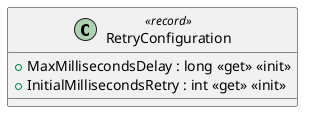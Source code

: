 @startuml
class RetryConfiguration <<record>> {
    + MaxMillisecondsDelay : long <<get>> <<init>>
    + InitialMillisecondsRetry : int <<get>> <<init>>
}
@enduml
